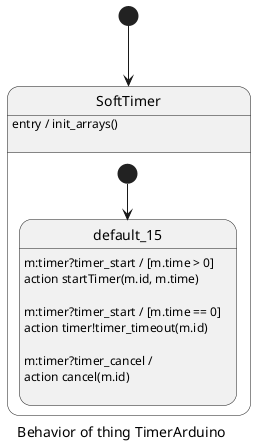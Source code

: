 @startuml
skinparam defaultTextAlignment left
caption Behavior of thing TimerArduino
[*] --> SoftTimer
state SoftTimer{
state default_15{
	default_15 : m:timer?timer_start / [m.time > 0]\naction startTimer(m.id, m.time)\n
	default_15 : m:timer?timer_start / [m.time == 0]\naction timer!timer_timeout(m.id)\n
	default_15 : m:timer?timer_cancel / \naction cancel(m.id)\n
}
[*] --> default_15
	SoftTimer : entry / init_arrays()\n
}
@enduml
